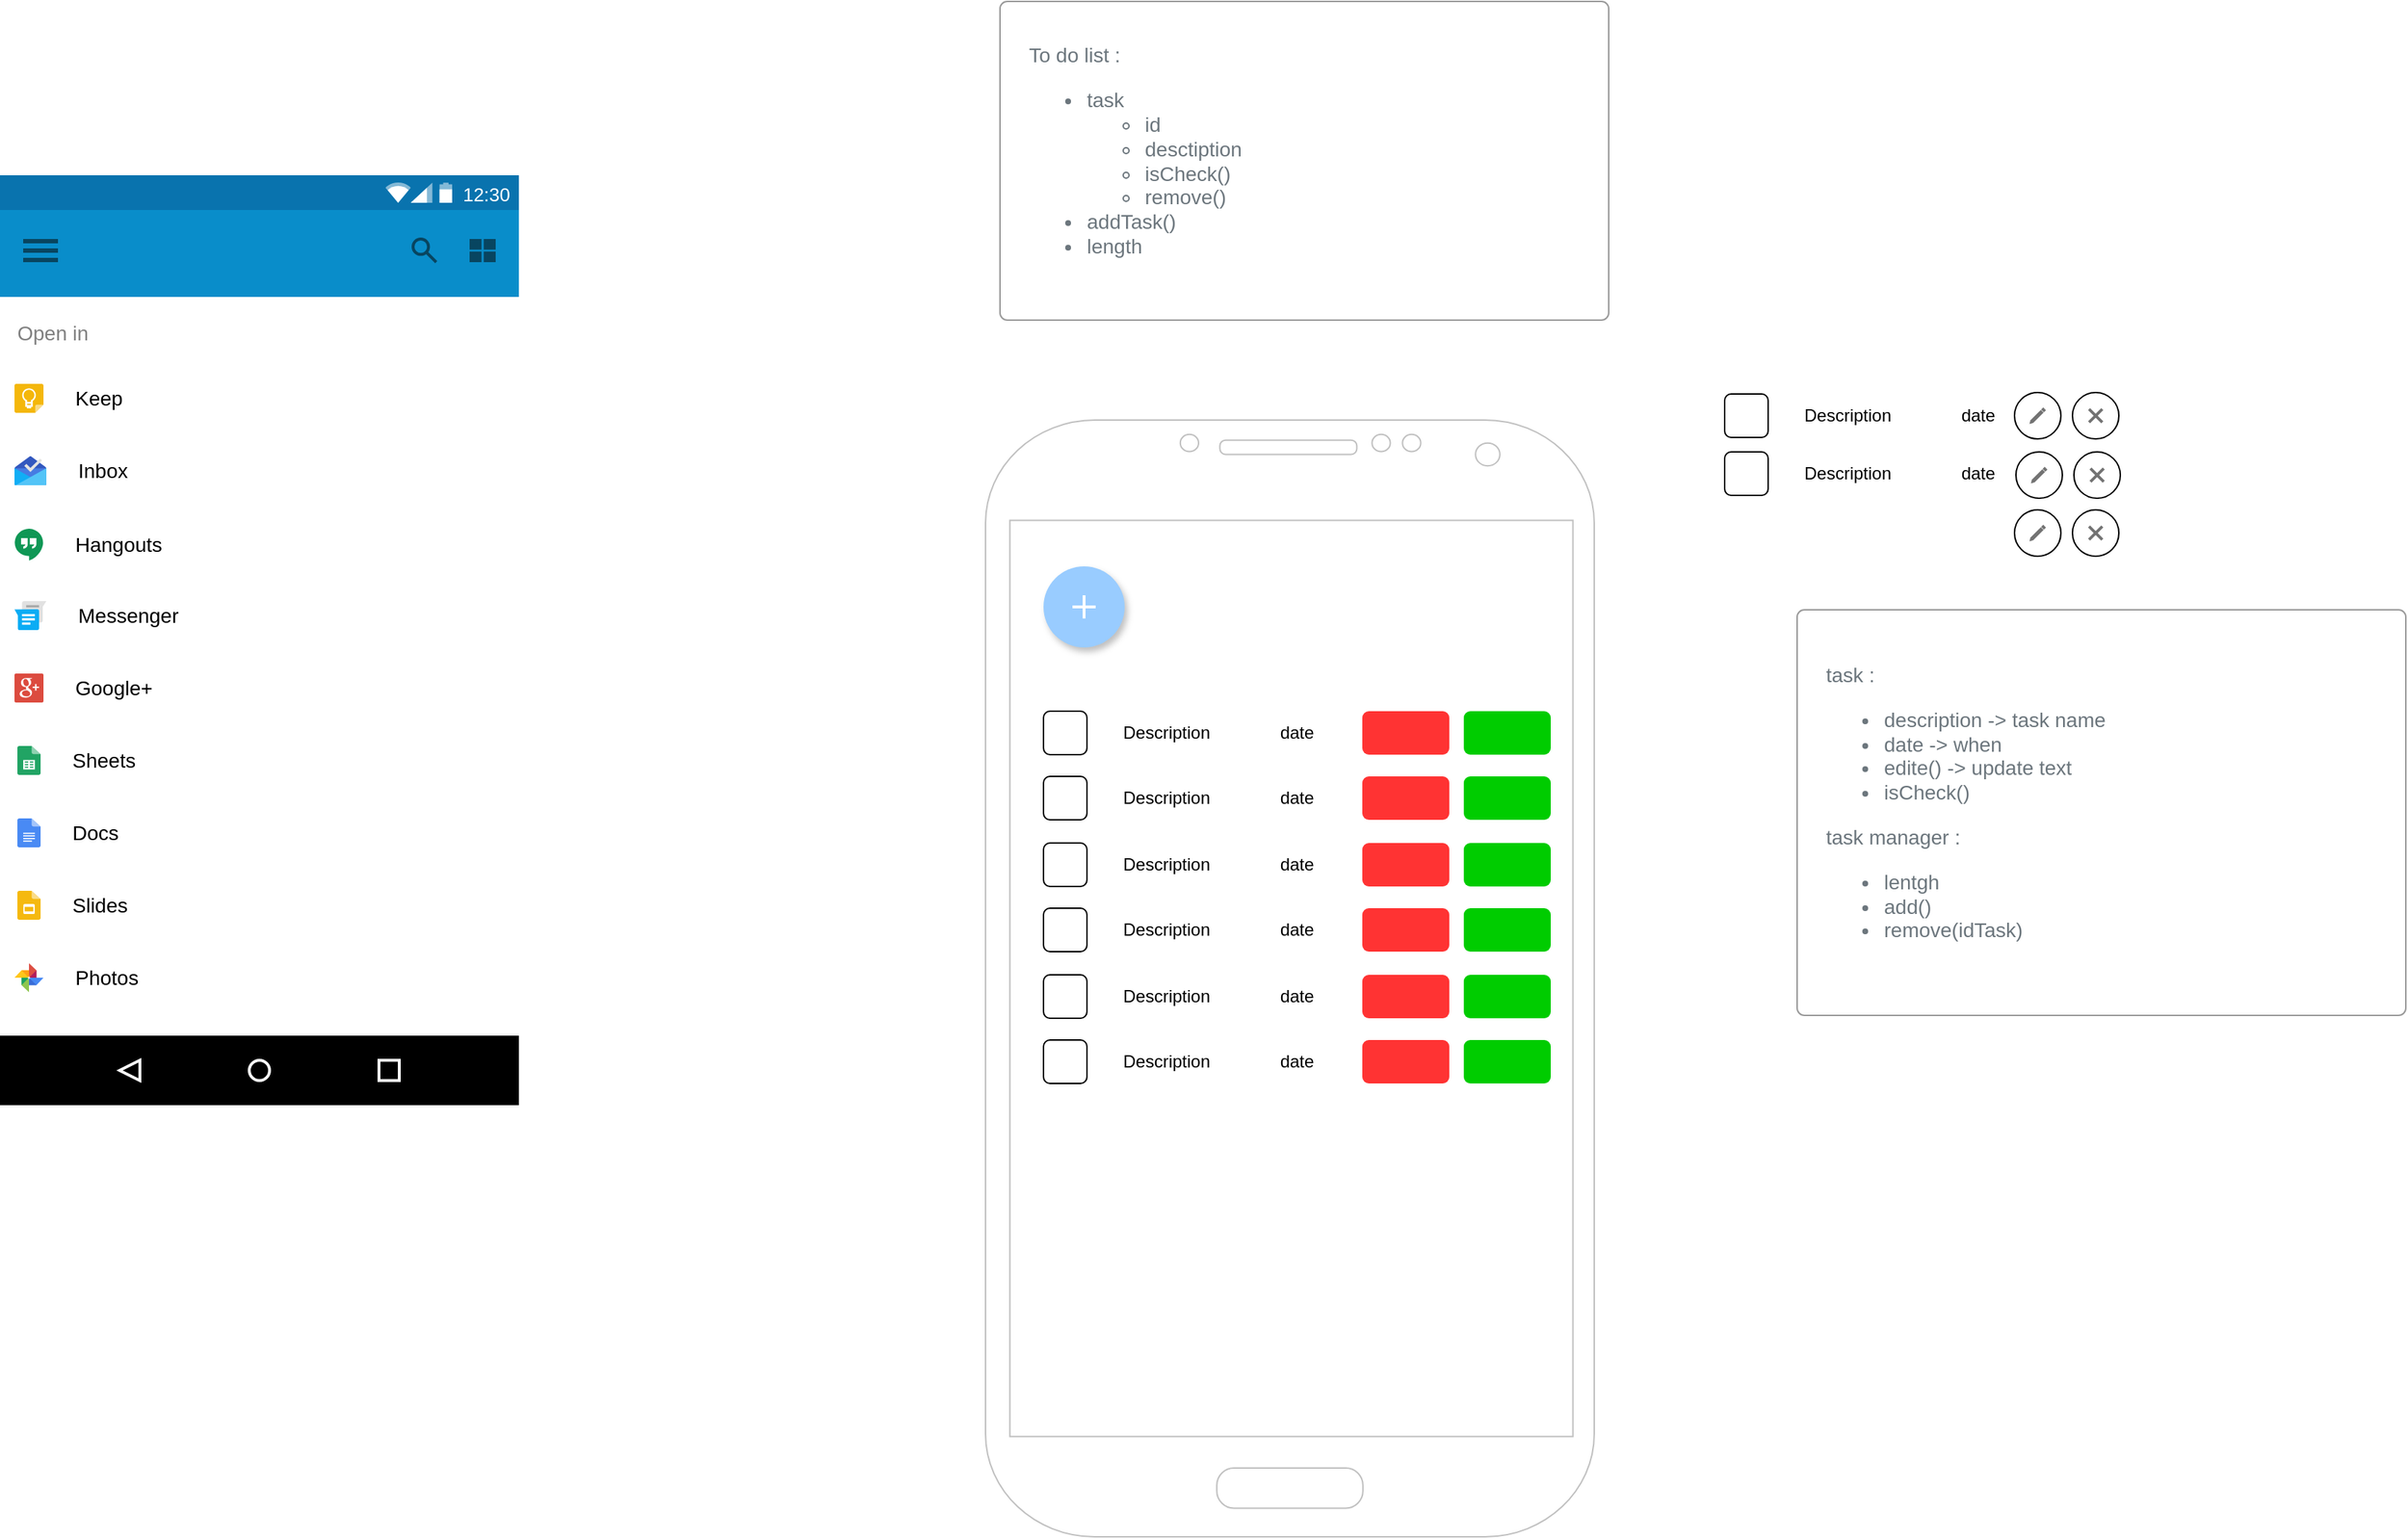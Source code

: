 <mxfile>
    <diagram id="6aElkc7K2RXi2JIA-wrS" name="Page-1">
        <mxGraphModel dx="2093" dy="1378" grid="1" gridSize="10" guides="1" tooltips="1" connect="1" arrows="1" fold="1" page="1" pageScale="1" pageWidth="1169" pageHeight="827" math="0" shadow="0">
            <root>
                <mxCell id="0"/>
                <mxCell id="1" parent="0"/>
                <mxCell id="3" value="To do list :&lt;div&gt;&lt;ul&gt;&lt;li&gt;task&lt;/li&gt;&lt;ul&gt;&lt;li&gt;id&lt;/li&gt;&lt;li&gt;desctiption&lt;/li&gt;&lt;li&gt;isCheck()&lt;/li&gt;&lt;li&gt;remove()&lt;/li&gt;&lt;/ul&gt;&lt;li&gt;addTask()&lt;/li&gt;&lt;li&gt;length&lt;/li&gt;&lt;/ul&gt;&lt;/div&gt;" style="html=1;shadow=0;dashed=0;shape=mxgraph.bootstrap.rrect;rSize=5;strokeColor=#999999;strokeWidth=1;fillColor=#FFFFFF;fontColor=#6C767D;whiteSpace=wrap;align=left;verticalAlign=middle;spacingLeft=10;fontSize=14;spacing=10;movable=0;resizable=0;rotatable=0;deletable=0;editable=0;locked=1;connectable=0;" vertex="1" parent="1">
                    <mxGeometry x="10" y="-70" width="420" height="220" as="geometry"/>
                </mxCell>
                <mxCell id="5" value="" style="verticalLabelPosition=bottom;verticalAlign=top;html=1;shadow=0;dashed=0;strokeWidth=1;shape=mxgraph.android.phone2;strokeColor=#c0c0c0;movable=0;resizable=0;rotatable=0;deletable=0;editable=0;locked=1;connectable=0;" vertex="1" parent="1">
                    <mxGeometry y="219" width="420" height="771" as="geometry"/>
                </mxCell>
                <mxCell id="9" value="" style="group;movable=0;resizable=0;rotatable=0;deletable=0;editable=0;locked=1;connectable=0;" vertex="1" connectable="0" parent="1">
                    <mxGeometry x="510" y="201" width="202" height="36" as="geometry"/>
                </mxCell>
                <mxCell id="6" value="" style="rounded=1;whiteSpace=wrap;html=1;movable=0;resizable=0;rotatable=0;deletable=0;editable=0;locked=1;connectable=0;" vertex="1" parent="9">
                    <mxGeometry width="30" height="30" as="geometry"/>
                </mxCell>
                <mxCell id="7" value="Description" style="text;html=1;align=center;verticalAlign=middle;whiteSpace=wrap;rounded=0;movable=0;resizable=0;rotatable=0;deletable=0;editable=0;locked=1;connectable=0;" vertex="1" parent="9">
                    <mxGeometry x="40" width="90" height="30" as="geometry"/>
                </mxCell>
                <mxCell id="8" value="date" style="text;html=1;align=center;verticalAlign=middle;whiteSpace=wrap;rounded=0;movable=0;resizable=0;rotatable=0;deletable=0;editable=0;locked=1;connectable=0;" vertex="1" parent="9">
                    <mxGeometry x="150" width="50" height="30" as="geometry"/>
                </mxCell>
                <mxCell id="10" value="" style="group;movable=0;resizable=0;rotatable=0;deletable=0;editable=0;locked=1;connectable=0;" vertex="1" connectable="0" parent="1">
                    <mxGeometry x="510" y="241" width="200" height="30" as="geometry"/>
                </mxCell>
                <mxCell id="11" value="" style="rounded=1;whiteSpace=wrap;html=1;movable=0;resizable=0;rotatable=0;deletable=0;editable=0;locked=1;connectable=0;" vertex="1" parent="10">
                    <mxGeometry width="30" height="30" as="geometry"/>
                </mxCell>
                <mxCell id="12" value="Description" style="text;html=1;align=center;verticalAlign=middle;whiteSpace=wrap;rounded=0;movable=0;resizable=0;rotatable=0;deletable=0;editable=0;locked=1;connectable=0;" vertex="1" parent="10">
                    <mxGeometry x="40" width="90" height="30" as="geometry"/>
                </mxCell>
                <mxCell id="13" value="date" style="text;html=1;align=center;verticalAlign=middle;whiteSpace=wrap;rounded=0;movable=0;resizable=0;rotatable=0;deletable=0;editable=0;locked=1;connectable=0;" vertex="1" parent="10">
                    <mxGeometry x="150" width="50" height="30" as="geometry"/>
                </mxCell>
                <mxCell id="24" value="" style="dashed=0;align=center;fontSize=12;shape=rect;fillColor=#ffffff;strokeColor=none;movable=0;resizable=0;rotatable=0;deletable=0;editable=0;locked=1;connectable=0;" vertex="1" parent="1">
                    <mxGeometry x="-680" y="50" width="358" height="642" as="geometry"/>
                </mxCell>
                <mxCell id="25" value="12:30" style="dashed=0;align=center;fontSize=12;shape=rect;align=right;fillColor=#0973AE;strokeColor=none;fontColor=#FFFFFF;spacingRight=4;spacingTop=1;fontStyle=0;fontSize=13;resizeWidth=1;movable=0;resizable=0;rotatable=0;deletable=0;editable=0;locked=1;connectable=0;" vertex="1" parent="24">
                    <mxGeometry width="358" height="24" relative="1" as="geometry"/>
                </mxCell>
                <mxCell id="26" value="" style="dashed=0;html=1;shape=mxgraph.gmdl.top_bar;fillColor=#0973AE;strokeColor=none;movable=0;resizable=0;rotatable=0;deletable=0;editable=0;locked=1;connectable=0;" vertex="1" parent="25">
                    <mxGeometry x="1" y="0.5" width="46" height="14" relative="1" as="geometry">
                        <mxPoint x="-92" y="-7" as="offset"/>
                    </mxGeometry>
                </mxCell>
                <mxCell id="27" value="" style="dashed=0;align=center;fontSize=12;shape=rect;strokeColor=none;fillColor=#098DCA;resizeWidth=1;movable=0;resizable=0;rotatable=0;deletable=0;editable=0;locked=1;connectable=0;" vertex="1" parent="24">
                    <mxGeometry width="358" height="60" relative="1" as="geometry">
                        <mxPoint y="24" as="offset"/>
                    </mxGeometry>
                </mxCell>
                <mxCell id="28" value="" style="dashed=0;html=1;shape=mxgraph.gmdl.preferences;strokeColor=none;fillColor=#084560;movable=0;resizable=0;rotatable=0;deletable=0;editable=0;locked=1;connectable=0;" vertex="1" parent="27">
                    <mxGeometry width="24" height="16" relative="1" as="geometry">
                        <mxPoint x="16" y="20" as="offset"/>
                    </mxGeometry>
                </mxCell>
                <mxCell id="29" value="" style="dashed=0;html=1;shape=mxgraph.gmdl.search;strokeColor=#084560;fillColor=none;strokeWidth=2;movable=0;resizable=0;rotatable=0;deletable=0;editable=0;locked=1;connectable=0;" vertex="1" parent="27">
                    <mxGeometry x="1" width="16" height="16" relative="1" as="geometry">
                        <mxPoint x="-73" y="20" as="offset"/>
                    </mxGeometry>
                </mxCell>
                <mxCell id="30" value="" style="dashed=0;html=1;shape=mxgraph.gmdl.rects;strokeColor=none;fillColor=#084560;movable=0;resizable=0;rotatable=0;deletable=0;editable=0;locked=1;connectable=0;" vertex="1" parent="27">
                    <mxGeometry x="1" width="18" height="16" relative="1" as="geometry">
                        <mxPoint x="-34" y="20" as="offset"/>
                    </mxGeometry>
                </mxCell>
                <mxCell id="31" value="Open in" style="shape=rect;strokeColor=none;fillColor=none;align=left;fontColor=#808080;fontSize=14;html=1;movable=0;resizable=0;rotatable=0;deletable=0;editable=0;locked=1;connectable=0;" vertex="1" parent="24">
                    <mxGeometry width="200" height="20" relative="1" as="geometry">
                        <mxPoint x="10" y="99" as="offset"/>
                    </mxGeometry>
                </mxCell>
                <mxCell id="32" value="Keep" style="shape=mxgraph.gmdl.keep;strokeColor=none;fillColor=#F4B70B;align=left;labelPosition=right;verticalLabelPosition=middle;verticalAlign=middle;spacingLeft=20;fontSize=14;html=1;movable=0;resizable=0;rotatable=0;deletable=0;editable=0;locked=1;connectable=0;" vertex="1" parent="24">
                    <mxGeometry width="20" height="20" relative="1" as="geometry">
                        <mxPoint x="10" y="144" as="offset"/>
                    </mxGeometry>
                </mxCell>
                <mxCell id="33" value="Inbox" style="shape=mxgraph.gmdl.inbox;strokeColor=none;fillColor=#F4B70B;align=left;labelPosition=right;verticalLabelPosition=middle;verticalAlign=middle;spacingLeft=20;fontSize=14;html=1;movable=0;resizable=0;rotatable=0;deletable=0;editable=0;locked=1;connectable=0;" vertex="1" parent="24">
                    <mxGeometry width="22" height="20" relative="1" as="geometry">
                        <mxPoint x="10" y="194" as="offset"/>
                    </mxGeometry>
                </mxCell>
                <mxCell id="34" value="Hangouts" style="shape=mxgraph.gmdl.hangout;strokeColor=none;fillColor=#0F9755;align=left;labelPosition=right;verticalLabelPosition=middle;verticalAlign=middle;spacingLeft=20;fontSize=14;html=1;movable=0;resizable=0;rotatable=0;deletable=0;editable=0;locked=1;connectable=0;" vertex="1" parent="24">
                    <mxGeometry width="20" height="22" relative="1" as="geometry">
                        <mxPoint x="10" y="244" as="offset"/>
                    </mxGeometry>
                </mxCell>
                <mxCell id="35" value="Messenger" style="shape=mxgraph.gmdl.messenger;strokeColor=none;fillColor=#F4B70B;align=left;labelPosition=right;verticalLabelPosition=middle;verticalAlign=middle;spacingLeft=20;fontSize=14;html=1;movable=0;resizable=0;rotatable=0;deletable=0;editable=0;locked=1;connectable=0;" vertex="1" parent="24">
                    <mxGeometry width="22" height="20" relative="1" as="geometry">
                        <mxPoint x="10" y="294" as="offset"/>
                    </mxGeometry>
                </mxCell>
                <mxCell id="36" value="Google+" style="shape=mxgraph.gmdl.google_plus;strokeColor=none;fillColor=#D14235;align=left;labelPosition=right;verticalLabelPosition=middle;verticalAlign=middle;spacingLeft=20;fontSize=14;html=1;movable=0;resizable=0;rotatable=0;deletable=0;editable=0;locked=1;connectable=0;" vertex="1" parent="24">
                    <mxGeometry width="20" height="20" relative="1" as="geometry">
                        <mxPoint x="10" y="344" as="offset"/>
                    </mxGeometry>
                </mxCell>
                <mxCell id="37" value="Sheets" style="shape=mxgraph.gmdl.sheets;strokeColor=none;fillColor=#21A464;align=left;labelPosition=right;verticalLabelPosition=middle;verticalAlign=middle;spacingLeft=20;fontSize=14;html=1;movable=0;resizable=0;rotatable=0;deletable=0;editable=0;locked=1;connectable=0;" vertex="1" parent="24">
                    <mxGeometry width="16" height="20" relative="1" as="geometry">
                        <mxPoint x="12" y="394" as="offset"/>
                    </mxGeometry>
                </mxCell>
                <mxCell id="38" value="Docs" style="shape=mxgraph.gmdl.docs;strokeColor=none;fillColor=#4F8EF5;align=left;labelPosition=right;verticalLabelPosition=middle;verticalAlign=middle;spacingLeft=20;fontSize=14;html=1;movable=0;resizable=0;rotatable=0;deletable=0;editable=0;locked=1;connectable=0;" vertex="1" parent="24">
                    <mxGeometry width="16" height="20" relative="1" as="geometry">
                        <mxPoint x="12" y="444" as="offset"/>
                    </mxGeometry>
                </mxCell>
                <mxCell id="39" value="Slides" style="shape=mxgraph.gmdl.slides;strokeColor=none;fillColor=#F5B910;align=left;labelPosition=right;verticalLabelPosition=middle;verticalAlign=middle;spacingLeft=20;fontSize=14;html=1;movable=0;resizable=0;rotatable=0;deletable=0;editable=0;locked=1;connectable=0;" vertex="1" parent="24">
                    <mxGeometry width="16" height="20" relative="1" as="geometry">
                        <mxPoint x="12" y="494" as="offset"/>
                    </mxGeometry>
                </mxCell>
                <mxCell id="40" value="Photos" style="shape=mxgraph.gmdl.photos;align=left;labelPosition=right;verticalLabelPosition=middle;verticalAlign=middle;spacingLeft=20;fontSize=14;html=1;movable=0;resizable=0;rotatable=0;deletable=0;editable=0;locked=1;connectable=0;" vertex="1" parent="24">
                    <mxGeometry width="20" height="20" relative="1" as="geometry">
                        <mxPoint x="10" y="544" as="offset"/>
                    </mxGeometry>
                </mxCell>
                <mxCell id="41" value="" style="dashed=0;align=center;fontSize=12;shape=rect;strokeColor=none;fillColor=#000000;resizeWidth=1;movable=0;resizable=0;rotatable=0;deletable=0;editable=0;locked=1;connectable=0;" vertex="1" parent="24">
                    <mxGeometry y="1" width="358" height="48" relative="1" as="geometry">
                        <mxPoint y="-48" as="offset"/>
                    </mxGeometry>
                </mxCell>
                <mxCell id="42" value="" style="dashed=0;html=1;shape=mxgraph.gmdl.back;strokeColor=#ffffff;fillColor=#000000;strokeWidth=2;movable=0;resizable=0;rotatable=0;deletable=0;editable=0;locked=1;connectable=0;" vertex="1" parent="41">
                    <mxGeometry x="0.25" y="0.5" width="14" height="14" relative="1" as="geometry">
                        <mxPoint x="-7" y="-7" as="offset"/>
                    </mxGeometry>
                </mxCell>
                <mxCell id="43" value="" style="shape=ellipse;strokeColor=#ffffff;fillColor=#000000;strokeWidth=2;movable=0;resizable=0;rotatable=0;deletable=0;editable=0;locked=1;connectable=0;" vertex="1" parent="41">
                    <mxGeometry x="0.5" y="0.5" width="14" height="14" relative="1" as="geometry">
                        <mxPoint x="-7" y="-7" as="offset"/>
                    </mxGeometry>
                </mxCell>
                <mxCell id="44" value="" style="shape=rect;strokeColor=#ffffff;fillColor=#000000;strokeWidth=2;movable=0;resizable=0;rotatable=0;deletable=0;editable=0;locked=1;connectable=0;" vertex="1" parent="41">
                    <mxGeometry x="0.75" y="0.5" width="14" height="14" relative="1" as="geometry">
                        <mxPoint x="-7" y="-7" as="offset"/>
                    </mxGeometry>
                </mxCell>
                <mxCell id="45" value="" style="shape=ellipse;fillColor=#99CCFF;strokeColor=none;shadow=1;aspect=fixed;sketch=0;html=1;labelPosition=center;verticalLabelPosition=bottom;align=center;verticalAlign=top;movable=0;resizable=0;rotatable=0;deletable=0;editable=0;locked=1;connectable=0;" vertex="1" parent="1">
                    <mxGeometry x="40" y="320" width="56" height="56" as="geometry"/>
                </mxCell>
                <mxCell id="46" value="" style="dashed=0;html=1;shape=mxgraph.gmdl.plus;strokeColor=#ffffff;strokeWidth=2;shadow=0;sketch=0;movable=0;resizable=0;rotatable=0;deletable=0;editable=0;locked=1;connectable=0;" vertex="1" parent="45">
                    <mxGeometry x="20" y="20" width="16" height="16" as="geometry"/>
                </mxCell>
                <mxCell id="51" value="" style="group;movable=0;resizable=0;rotatable=0;deletable=0;editable=0;locked=1;connectable=0;" vertex="1" connectable="0" parent="1">
                    <mxGeometry x="710" y="200" width="72" height="32" as="geometry"/>
                </mxCell>
                <mxCell id="47" value="" style="shape=ellipse;dashed=0;strokeColor=default;shadow=0;fontSize=13;align=center;verticalAlign=top;labelPosition=center;verticalLabelPosition=bottom;html=1;aspect=fixed;movable=0;resizable=0;rotatable=0;deletable=0;editable=0;locked=1;connectable=0;" vertex="1" parent="51">
                    <mxGeometry width="32" height="32" as="geometry"/>
                </mxCell>
                <mxCell id="48" value="" style="dashed=0;html=1;shape=mxgraph.gmdl.edit;strokeColor=none;fillColor=#737373;shadow=0;sketch=0;html=1;labelPosition=center;verticalLabelPosition=bottom;align=center;verticalAlign=top;movable=0;resizable=0;rotatable=0;deletable=0;editable=0;locked=1;connectable=0;" vertex="1" parent="47">
                    <mxGeometry x="10.286" y="10.286" width="11.429" height="11.429" as="geometry"/>
                </mxCell>
                <mxCell id="49" value="" style="shape=ellipse;dashed=0;strokeColor=default;shadow=0;fontSize=13;align=center;verticalAlign=top;labelPosition=center;verticalLabelPosition=bottom;html=1;aspect=fixed;movable=0;resizable=0;rotatable=0;deletable=0;editable=0;locked=1;connectable=0;" vertex="1" parent="51">
                    <mxGeometry x="40" width="32" height="32" as="geometry"/>
                </mxCell>
                <mxCell id="50" value="" style="dashed=0;html=1;shape=mxgraph.gmdl.x;strokeColor=#737373;strokeWidth=2;shadow=0;sketch=0;html=1;labelPosition=center;verticalLabelPosition=bottom;align=center;verticalAlign=top;movable=0;resizable=0;rotatable=0;deletable=0;editable=0;locked=1;connectable=0;" vertex="1" parent="49">
                    <mxGeometry x="11.429" y="11.429" width="9.143" height="9.143" as="geometry"/>
                </mxCell>
                <mxCell id="52" value="" style="group;movable=0;resizable=0;rotatable=0;deletable=0;editable=0;locked=1;connectable=0;" vertex="1" connectable="0" parent="1">
                    <mxGeometry x="711" y="241" width="72" height="32" as="geometry"/>
                </mxCell>
                <mxCell id="53" value="" style="shape=ellipse;dashed=0;strokeColor=default;shadow=0;fontSize=13;align=center;verticalAlign=top;labelPosition=center;verticalLabelPosition=bottom;html=1;aspect=fixed;movable=0;resizable=0;rotatable=0;deletable=0;editable=0;locked=1;connectable=0;" vertex="1" parent="52">
                    <mxGeometry width="32" height="32" as="geometry"/>
                </mxCell>
                <mxCell id="54" value="" style="dashed=0;html=1;shape=mxgraph.gmdl.edit;strokeColor=none;fillColor=#737373;shadow=0;sketch=0;html=1;labelPosition=center;verticalLabelPosition=bottom;align=center;verticalAlign=top;movable=0;resizable=0;rotatable=0;deletable=0;editable=0;locked=1;connectable=0;" vertex="1" parent="53">
                    <mxGeometry x="10.286" y="10.286" width="11.429" height="11.429" as="geometry"/>
                </mxCell>
                <mxCell id="55" value="" style="shape=ellipse;dashed=0;strokeColor=default;shadow=0;fontSize=13;align=center;verticalAlign=top;labelPosition=center;verticalLabelPosition=bottom;html=1;aspect=fixed;movable=0;resizable=0;rotatable=0;deletable=0;editable=0;locked=1;connectable=0;" vertex="1" parent="52">
                    <mxGeometry x="40" width="32" height="32" as="geometry"/>
                </mxCell>
                <mxCell id="56" value="" style="dashed=0;html=1;shape=mxgraph.gmdl.x;strokeColor=#737373;strokeWidth=2;shadow=0;sketch=0;html=1;labelPosition=center;verticalLabelPosition=bottom;align=center;verticalAlign=top;movable=0;resizable=0;rotatable=0;deletable=0;editable=0;locked=1;connectable=0;" vertex="1" parent="55">
                    <mxGeometry x="11.429" y="11.429" width="9.143" height="9.143" as="geometry"/>
                </mxCell>
                <mxCell id="57" value="" style="group;movable=0;resizable=0;rotatable=0;deletable=0;editable=0;locked=1;connectable=0;" vertex="1" connectable="0" parent="1">
                    <mxGeometry x="710" y="281" width="72" height="32" as="geometry"/>
                </mxCell>
                <mxCell id="58" value="" style="shape=ellipse;dashed=0;strokeColor=default;shadow=0;fontSize=13;align=center;verticalAlign=top;labelPosition=center;verticalLabelPosition=bottom;html=1;aspect=fixed;movable=0;resizable=0;rotatable=0;deletable=0;editable=0;locked=1;connectable=0;" vertex="1" parent="57">
                    <mxGeometry width="32" height="32" as="geometry"/>
                </mxCell>
                <mxCell id="59" value="" style="dashed=0;html=1;shape=mxgraph.gmdl.edit;strokeColor=none;fillColor=#737373;shadow=0;sketch=0;html=1;labelPosition=center;verticalLabelPosition=bottom;align=center;verticalAlign=top;movable=0;resizable=0;rotatable=0;deletable=0;editable=0;locked=1;connectable=0;" vertex="1" parent="58">
                    <mxGeometry x="10.286" y="10.286" width="11.429" height="11.429" as="geometry"/>
                </mxCell>
                <mxCell id="60" value="" style="shape=ellipse;dashed=0;strokeColor=default;shadow=0;fontSize=13;align=center;verticalAlign=top;labelPosition=center;verticalLabelPosition=bottom;html=1;aspect=fixed;movable=0;resizable=0;rotatable=0;deletable=0;editable=0;locked=1;connectable=0;" vertex="1" parent="57">
                    <mxGeometry x="40" width="32" height="32" as="geometry"/>
                </mxCell>
                <mxCell id="61" value="" style="dashed=0;html=1;shape=mxgraph.gmdl.x;strokeColor=#737373;strokeWidth=2;shadow=0;sketch=0;html=1;labelPosition=center;verticalLabelPosition=bottom;align=center;verticalAlign=top;movable=0;resizable=0;rotatable=0;deletable=0;editable=0;locked=1;connectable=0;" vertex="1" parent="60">
                    <mxGeometry x="11.429" y="11.429" width="9.143" height="9.143" as="geometry"/>
                </mxCell>
                <mxCell id="101" value="" style="group;movable=0;resizable=0;rotatable=0;deletable=0;editable=0;locked=1;connectable=0;" vertex="1" connectable="0" parent="1">
                    <mxGeometry x="40" y="420" width="350" height="257" as="geometry"/>
                </mxCell>
                <mxCell id="65" value="" style="group;movable=0;resizable=0;rotatable=0;deletable=0;editable=0;locked=1;connectable=0;" vertex="1" connectable="0" parent="101">
                    <mxGeometry y="91" width="350" height="30" as="geometry"/>
                </mxCell>
                <mxCell id="14" value="" style="group;movable=0;resizable=0;rotatable=0;deletable=0;editable=0;locked=1;connectable=0;" vertex="1" connectable="0" parent="65">
                    <mxGeometry width="200" height="30" as="geometry"/>
                </mxCell>
                <mxCell id="15" value="" style="rounded=1;whiteSpace=wrap;html=1;movable=0;resizable=0;rotatable=0;deletable=0;editable=0;locked=1;connectable=0;" vertex="1" parent="14">
                    <mxGeometry width="30" height="30" as="geometry"/>
                </mxCell>
                <mxCell id="16" value="Description" style="text;html=1;align=center;verticalAlign=middle;whiteSpace=wrap;rounded=0;movable=0;resizable=0;rotatable=0;deletable=0;editable=0;locked=1;connectable=0;" vertex="1" parent="14">
                    <mxGeometry x="40" width="90" height="30" as="geometry"/>
                </mxCell>
                <mxCell id="17" value="date" style="text;html=1;align=center;verticalAlign=middle;whiteSpace=wrap;rounded=0;movable=0;resizable=0;rotatable=0;deletable=0;editable=0;locked=1;connectable=0;" vertex="1" parent="14">
                    <mxGeometry x="150" width="50" height="30" as="geometry"/>
                </mxCell>
                <mxCell id="63" value="" style="rounded=1;whiteSpace=wrap;html=1;strokeColor=none;fillColor=#00CC00;movable=0;resizable=0;rotatable=0;deletable=0;editable=0;locked=1;connectable=0;" vertex="1" parent="65">
                    <mxGeometry x="290" width="60" height="30" as="geometry"/>
                </mxCell>
                <mxCell id="64" value="" style="rounded=1;whiteSpace=wrap;html=1;fillColor=#FF3333;strokeColor=none;movable=0;resizable=0;rotatable=0;deletable=0;editable=0;locked=1;connectable=0;" vertex="1" parent="65">
                    <mxGeometry x="220" width="60" height="30" as="geometry"/>
                </mxCell>
                <mxCell id="66" value="" style="group;movable=0;resizable=0;rotatable=0;deletable=0;editable=0;locked=1;connectable=0;" vertex="1" connectable="0" parent="101">
                    <mxGeometry y="136" width="350" height="30" as="geometry"/>
                </mxCell>
                <mxCell id="67" value="" style="group;movable=0;resizable=0;rotatable=0;deletable=0;editable=0;locked=1;connectable=0;" vertex="1" connectable="0" parent="66">
                    <mxGeometry width="200" height="30" as="geometry"/>
                </mxCell>
                <mxCell id="68" value="" style="rounded=1;whiteSpace=wrap;html=1;movable=0;resizable=0;rotatable=0;deletable=0;editable=0;locked=1;connectable=0;" vertex="1" parent="67">
                    <mxGeometry width="30" height="30" as="geometry"/>
                </mxCell>
                <mxCell id="69" value="Description" style="text;html=1;align=center;verticalAlign=middle;whiteSpace=wrap;rounded=0;movable=0;resizable=0;rotatable=0;deletable=0;editable=0;locked=1;connectable=0;" vertex="1" parent="67">
                    <mxGeometry x="40" width="90" height="30" as="geometry"/>
                </mxCell>
                <mxCell id="70" value="date" style="text;html=1;align=center;verticalAlign=middle;whiteSpace=wrap;rounded=0;movable=0;resizable=0;rotatable=0;deletable=0;editable=0;locked=1;connectable=0;" vertex="1" parent="67">
                    <mxGeometry x="150" width="50" height="30" as="geometry"/>
                </mxCell>
                <mxCell id="71" value="" style="rounded=1;whiteSpace=wrap;html=1;strokeColor=none;fillColor=#00CC00;movable=0;resizable=0;rotatable=0;deletable=0;editable=0;locked=1;connectable=0;" vertex="1" parent="66">
                    <mxGeometry x="290" width="60" height="30" as="geometry"/>
                </mxCell>
                <mxCell id="72" value="" style="rounded=1;whiteSpace=wrap;html=1;fillColor=#FF3333;strokeColor=none;movable=0;resizable=0;rotatable=0;deletable=0;editable=0;locked=1;connectable=0;" vertex="1" parent="66">
                    <mxGeometry x="220" width="60" height="30" as="geometry"/>
                </mxCell>
                <mxCell id="73" value="" style="group;movable=0;resizable=0;rotatable=0;deletable=0;editable=0;locked=1;connectable=0;" vertex="1" connectable="0" parent="101">
                    <mxGeometry y="182" width="350" height="30" as="geometry"/>
                </mxCell>
                <mxCell id="74" value="" style="group;movable=0;resizable=0;rotatable=0;deletable=0;editable=0;locked=1;connectable=0;" vertex="1" connectable="0" parent="73">
                    <mxGeometry width="200" height="30" as="geometry"/>
                </mxCell>
                <mxCell id="75" value="" style="rounded=1;whiteSpace=wrap;html=1;movable=0;resizable=0;rotatable=0;deletable=0;editable=0;locked=1;connectable=0;" vertex="1" parent="74">
                    <mxGeometry width="30" height="30" as="geometry"/>
                </mxCell>
                <mxCell id="76" value="Description" style="text;html=1;align=center;verticalAlign=middle;whiteSpace=wrap;rounded=0;movable=0;resizable=0;rotatable=0;deletable=0;editable=0;locked=1;connectable=0;" vertex="1" parent="74">
                    <mxGeometry x="40" width="90" height="30" as="geometry"/>
                </mxCell>
                <mxCell id="77" value="date" style="text;html=1;align=center;verticalAlign=middle;whiteSpace=wrap;rounded=0;movable=0;resizable=0;rotatable=0;deletable=0;editable=0;locked=1;connectable=0;" vertex="1" parent="74">
                    <mxGeometry x="150" width="50" height="30" as="geometry"/>
                </mxCell>
                <mxCell id="78" value="" style="rounded=1;whiteSpace=wrap;html=1;strokeColor=none;fillColor=#00CC00;movable=0;resizable=0;rotatable=0;deletable=0;editable=0;locked=1;connectable=0;" vertex="1" parent="73">
                    <mxGeometry x="290" width="60" height="30" as="geometry"/>
                </mxCell>
                <mxCell id="79" value="" style="rounded=1;whiteSpace=wrap;html=1;fillColor=#FF3333;strokeColor=none;movable=0;resizable=0;rotatable=0;deletable=0;editable=0;locked=1;connectable=0;" vertex="1" parent="73">
                    <mxGeometry x="220" width="60" height="30" as="geometry"/>
                </mxCell>
                <mxCell id="80" value="" style="group;movable=0;resizable=0;rotatable=0;deletable=0;editable=0;locked=1;connectable=0;" vertex="1" connectable="0" parent="101">
                    <mxGeometry y="227" width="350" height="30" as="geometry"/>
                </mxCell>
                <mxCell id="81" value="" style="group;movable=0;resizable=0;rotatable=0;deletable=0;editable=0;locked=1;connectable=0;" vertex="1" connectable="0" parent="80">
                    <mxGeometry width="200" height="30" as="geometry"/>
                </mxCell>
                <mxCell id="82" value="" style="rounded=1;whiteSpace=wrap;html=1;movable=0;resizable=0;rotatable=0;deletable=0;editable=0;locked=1;connectable=0;" vertex="1" parent="81">
                    <mxGeometry width="30" height="30" as="geometry"/>
                </mxCell>
                <mxCell id="83" value="Description" style="text;html=1;align=center;verticalAlign=middle;whiteSpace=wrap;rounded=0;movable=0;resizable=0;rotatable=0;deletable=0;editable=0;locked=1;connectable=0;" vertex="1" parent="81">
                    <mxGeometry x="40" width="90" height="30" as="geometry"/>
                </mxCell>
                <mxCell id="84" value="date" style="text;html=1;align=center;verticalAlign=middle;whiteSpace=wrap;rounded=0;movable=0;resizable=0;rotatable=0;deletable=0;editable=0;locked=1;connectable=0;" vertex="1" parent="81">
                    <mxGeometry x="150" width="50" height="30" as="geometry"/>
                </mxCell>
                <mxCell id="85" value="" style="rounded=1;whiteSpace=wrap;html=1;strokeColor=none;fillColor=#00CC00;movable=0;resizable=0;rotatable=0;deletable=0;editable=0;locked=1;connectable=0;" vertex="1" parent="80">
                    <mxGeometry x="290" width="60" height="30" as="geometry"/>
                </mxCell>
                <mxCell id="86" value="" style="rounded=1;whiteSpace=wrap;html=1;fillColor=#FF3333;strokeColor=none;movable=0;resizable=0;rotatable=0;deletable=0;editable=0;locked=1;connectable=0;" vertex="1" parent="80">
                    <mxGeometry x="220" width="60" height="30" as="geometry"/>
                </mxCell>
                <mxCell id="87" value="" style="group;movable=0;resizable=0;rotatable=0;deletable=0;editable=0;locked=1;connectable=0;" vertex="1" connectable="0" parent="101">
                    <mxGeometry y="45" width="350" height="30" as="geometry"/>
                </mxCell>
                <mxCell id="88" value="" style="group;movable=0;resizable=0;rotatable=0;deletable=0;editable=0;locked=1;connectable=0;" vertex="1" connectable="0" parent="87">
                    <mxGeometry width="200" height="30" as="geometry"/>
                </mxCell>
                <mxCell id="89" value="" style="rounded=1;whiteSpace=wrap;html=1;movable=0;resizable=0;rotatable=0;deletable=0;editable=0;locked=1;connectable=0;" vertex="1" parent="88">
                    <mxGeometry width="30" height="30" as="geometry"/>
                </mxCell>
                <mxCell id="90" value="Description" style="text;html=1;align=center;verticalAlign=middle;whiteSpace=wrap;rounded=0;movable=0;resizable=0;rotatable=0;deletable=0;editable=0;locked=1;connectable=0;" vertex="1" parent="88">
                    <mxGeometry x="40" width="90" height="30" as="geometry"/>
                </mxCell>
                <mxCell id="91" value="date" style="text;html=1;align=center;verticalAlign=middle;whiteSpace=wrap;rounded=0;movable=0;resizable=0;rotatable=0;deletable=0;editable=0;locked=1;connectable=0;" vertex="1" parent="88">
                    <mxGeometry x="150" width="50" height="30" as="geometry"/>
                </mxCell>
                <mxCell id="92" value="" style="rounded=1;whiteSpace=wrap;html=1;strokeColor=none;fillColor=#00CC00;movable=0;resizable=0;rotatable=0;deletable=0;editable=0;locked=1;connectable=0;" vertex="1" parent="87">
                    <mxGeometry x="290" width="60" height="30" as="geometry"/>
                </mxCell>
                <mxCell id="93" value="" style="rounded=1;whiteSpace=wrap;html=1;fillColor=#FF3333;strokeColor=none;movable=0;resizable=0;rotatable=0;deletable=0;editable=0;locked=1;connectable=0;" vertex="1" parent="87">
                    <mxGeometry x="220" width="60" height="30" as="geometry"/>
                </mxCell>
                <mxCell id="94" value="" style="group;movable=0;resizable=0;rotatable=0;deletable=0;editable=0;locked=1;connectable=0;" vertex="1" connectable="0" parent="101">
                    <mxGeometry width="350" height="30" as="geometry"/>
                </mxCell>
                <mxCell id="95" value="" style="group;movable=0;resizable=0;rotatable=0;deletable=0;editable=0;locked=1;connectable=0;" vertex="1" connectable="0" parent="94">
                    <mxGeometry width="200" height="30" as="geometry"/>
                </mxCell>
                <mxCell id="96" value="" style="rounded=1;whiteSpace=wrap;html=1;movable=0;resizable=0;rotatable=0;deletable=0;editable=0;locked=1;connectable=0;" vertex="1" parent="95">
                    <mxGeometry width="30" height="30" as="geometry"/>
                </mxCell>
                <mxCell id="97" value="Description" style="text;html=1;align=center;verticalAlign=middle;whiteSpace=wrap;rounded=0;movable=0;resizable=0;rotatable=0;deletable=0;editable=0;locked=1;connectable=0;" vertex="1" parent="95">
                    <mxGeometry x="40" width="90" height="30" as="geometry"/>
                </mxCell>
                <mxCell id="98" value="date" style="text;html=1;align=center;verticalAlign=middle;whiteSpace=wrap;rounded=0;movable=0;resizable=0;rotatable=0;deletable=0;editable=0;locked=1;connectable=0;" vertex="1" parent="95">
                    <mxGeometry x="150" width="50" height="30" as="geometry"/>
                </mxCell>
                <mxCell id="99" value="" style="rounded=1;whiteSpace=wrap;html=1;strokeColor=none;fillColor=#00CC00;movable=0;resizable=0;rotatable=0;deletable=0;editable=0;locked=1;connectable=0;" vertex="1" parent="94">
                    <mxGeometry x="290" width="60" height="30" as="geometry"/>
                </mxCell>
                <mxCell id="100" value="" style="rounded=1;whiteSpace=wrap;html=1;fillColor=#FF3333;strokeColor=none;movable=0;resizable=0;rotatable=0;deletable=0;editable=0;locked=1;connectable=0;" vertex="1" parent="94">
                    <mxGeometry x="220" width="60" height="30" as="geometry"/>
                </mxCell>
                <mxCell id="102" value="task :&amp;nbsp;&lt;div&gt;&lt;ul&gt;&lt;li&gt;description -&amp;gt; task name&lt;/li&gt;&lt;li&gt;date -&amp;gt; when&lt;/li&gt;&lt;li&gt;edite() -&amp;gt; update text&lt;/li&gt;&lt;li&gt;isCheck()&lt;/li&gt;&lt;/ul&gt;&lt;div&gt;task manager :&amp;nbsp;&lt;/div&gt;&lt;/div&gt;&lt;div&gt;&lt;ul&gt;&lt;li&gt;lentgh&lt;/li&gt;&lt;li&gt;add()&lt;/li&gt;&lt;li&gt;remove(idTask)&lt;span style=&quot;white-space: pre;&quot;&gt;&#x9;&lt;/span&gt;&lt;/li&gt;&lt;/ul&gt;&lt;/div&gt;" style="html=1;shadow=0;dashed=0;shape=mxgraph.bootstrap.rrect;rSize=5;strokeColor=#999999;strokeWidth=1;fillColor=#FFFFFF;fontColor=#6C767D;whiteSpace=wrap;align=left;verticalAlign=middle;spacingLeft=10;fontSize=14;spacing=10;movable=0;resizable=0;rotatable=0;deletable=0;editable=0;locked=1;connectable=0;" vertex="1" parent="1">
                    <mxGeometry x="560" y="350" width="420" height="280" as="geometry"/>
                </mxCell>
            </root>
        </mxGraphModel>
    </diagram>
</mxfile>